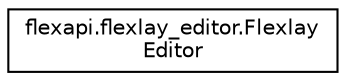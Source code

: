 digraph "Graphical Class Hierarchy"
{
  edge [fontname="Helvetica",fontsize="10",labelfontname="Helvetica",labelfontsize="10"];
  node [fontname="Helvetica",fontsize="10",shape=record];
  rankdir="LR";
  Node1 [label="flexapi.flexlay_editor.Flexlay\lEditor",height=0.2,width=0.4,color="black", fillcolor="white", style="filled",URL="$classflexapi_1_1flexlay__editor_1_1_flexlay_editor.html"];
}
